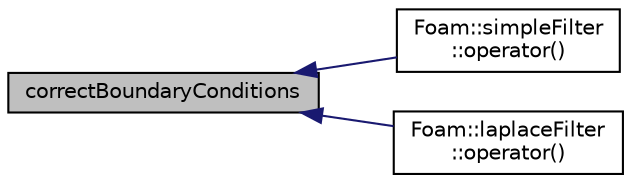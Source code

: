 digraph "correctBoundaryConditions"
{
  bgcolor="transparent";
  edge [fontname="Helvetica",fontsize="10",labelfontname="Helvetica",labelfontsize="10"];
  node [fontname="Helvetica",fontsize="10",shape=record];
  rankdir="LR";
  Node307 [label="correctBoundaryConditions",height=0.2,width=0.4,color="black", fillcolor="grey75", style="filled", fontcolor="black"];
  Node307 -> Node308 [dir="back",color="midnightblue",fontsize="10",style="solid",fontname="Helvetica"];
  Node308 [label="Foam::simpleFilter\l::operator()",height=0.2,width=0.4,color="black",URL="$a32273.html#a57f485be4b718f128b5c974aea60a703"];
  Node307 -> Node309 [dir="back",color="midnightblue",fontsize="10",style="solid",fontname="Helvetica"];
  Node309 [label="Foam::laplaceFilter\l::operator()",height=0.2,width=0.4,color="black",URL="$a32265.html#a57f485be4b718f128b5c974aea60a703"];
}
